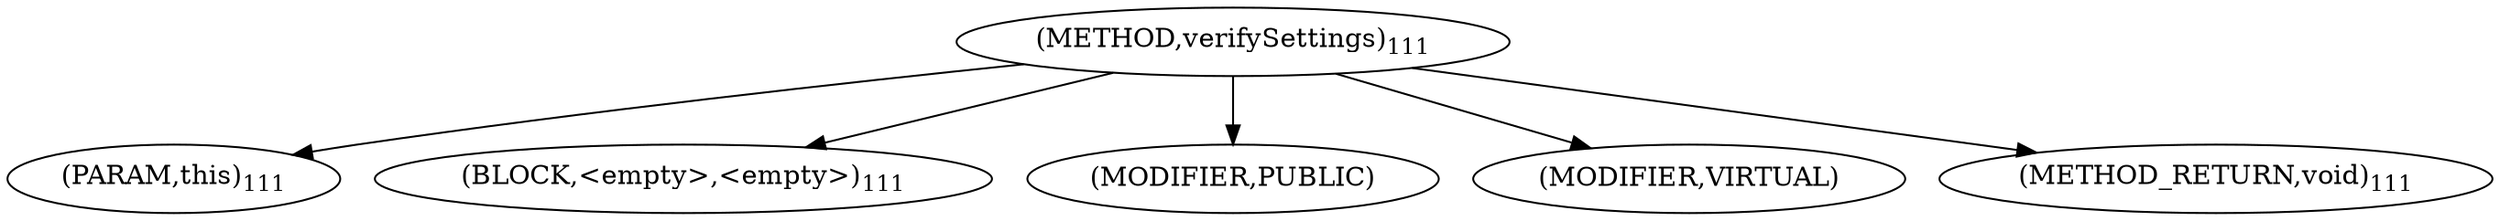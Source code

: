 digraph "verifySettings" {  
"56" [label = <(METHOD,verifySettings)<SUB>111</SUB>> ]
"57" [label = <(PARAM,this)<SUB>111</SUB>> ]
"58" [label = <(BLOCK,&lt;empty&gt;,&lt;empty&gt;)<SUB>111</SUB>> ]
"59" [label = <(MODIFIER,PUBLIC)> ]
"60" [label = <(MODIFIER,VIRTUAL)> ]
"61" [label = <(METHOD_RETURN,void)<SUB>111</SUB>> ]
  "56" -> "57" 
  "56" -> "58" 
  "56" -> "59" 
  "56" -> "60" 
  "56" -> "61" 
}
